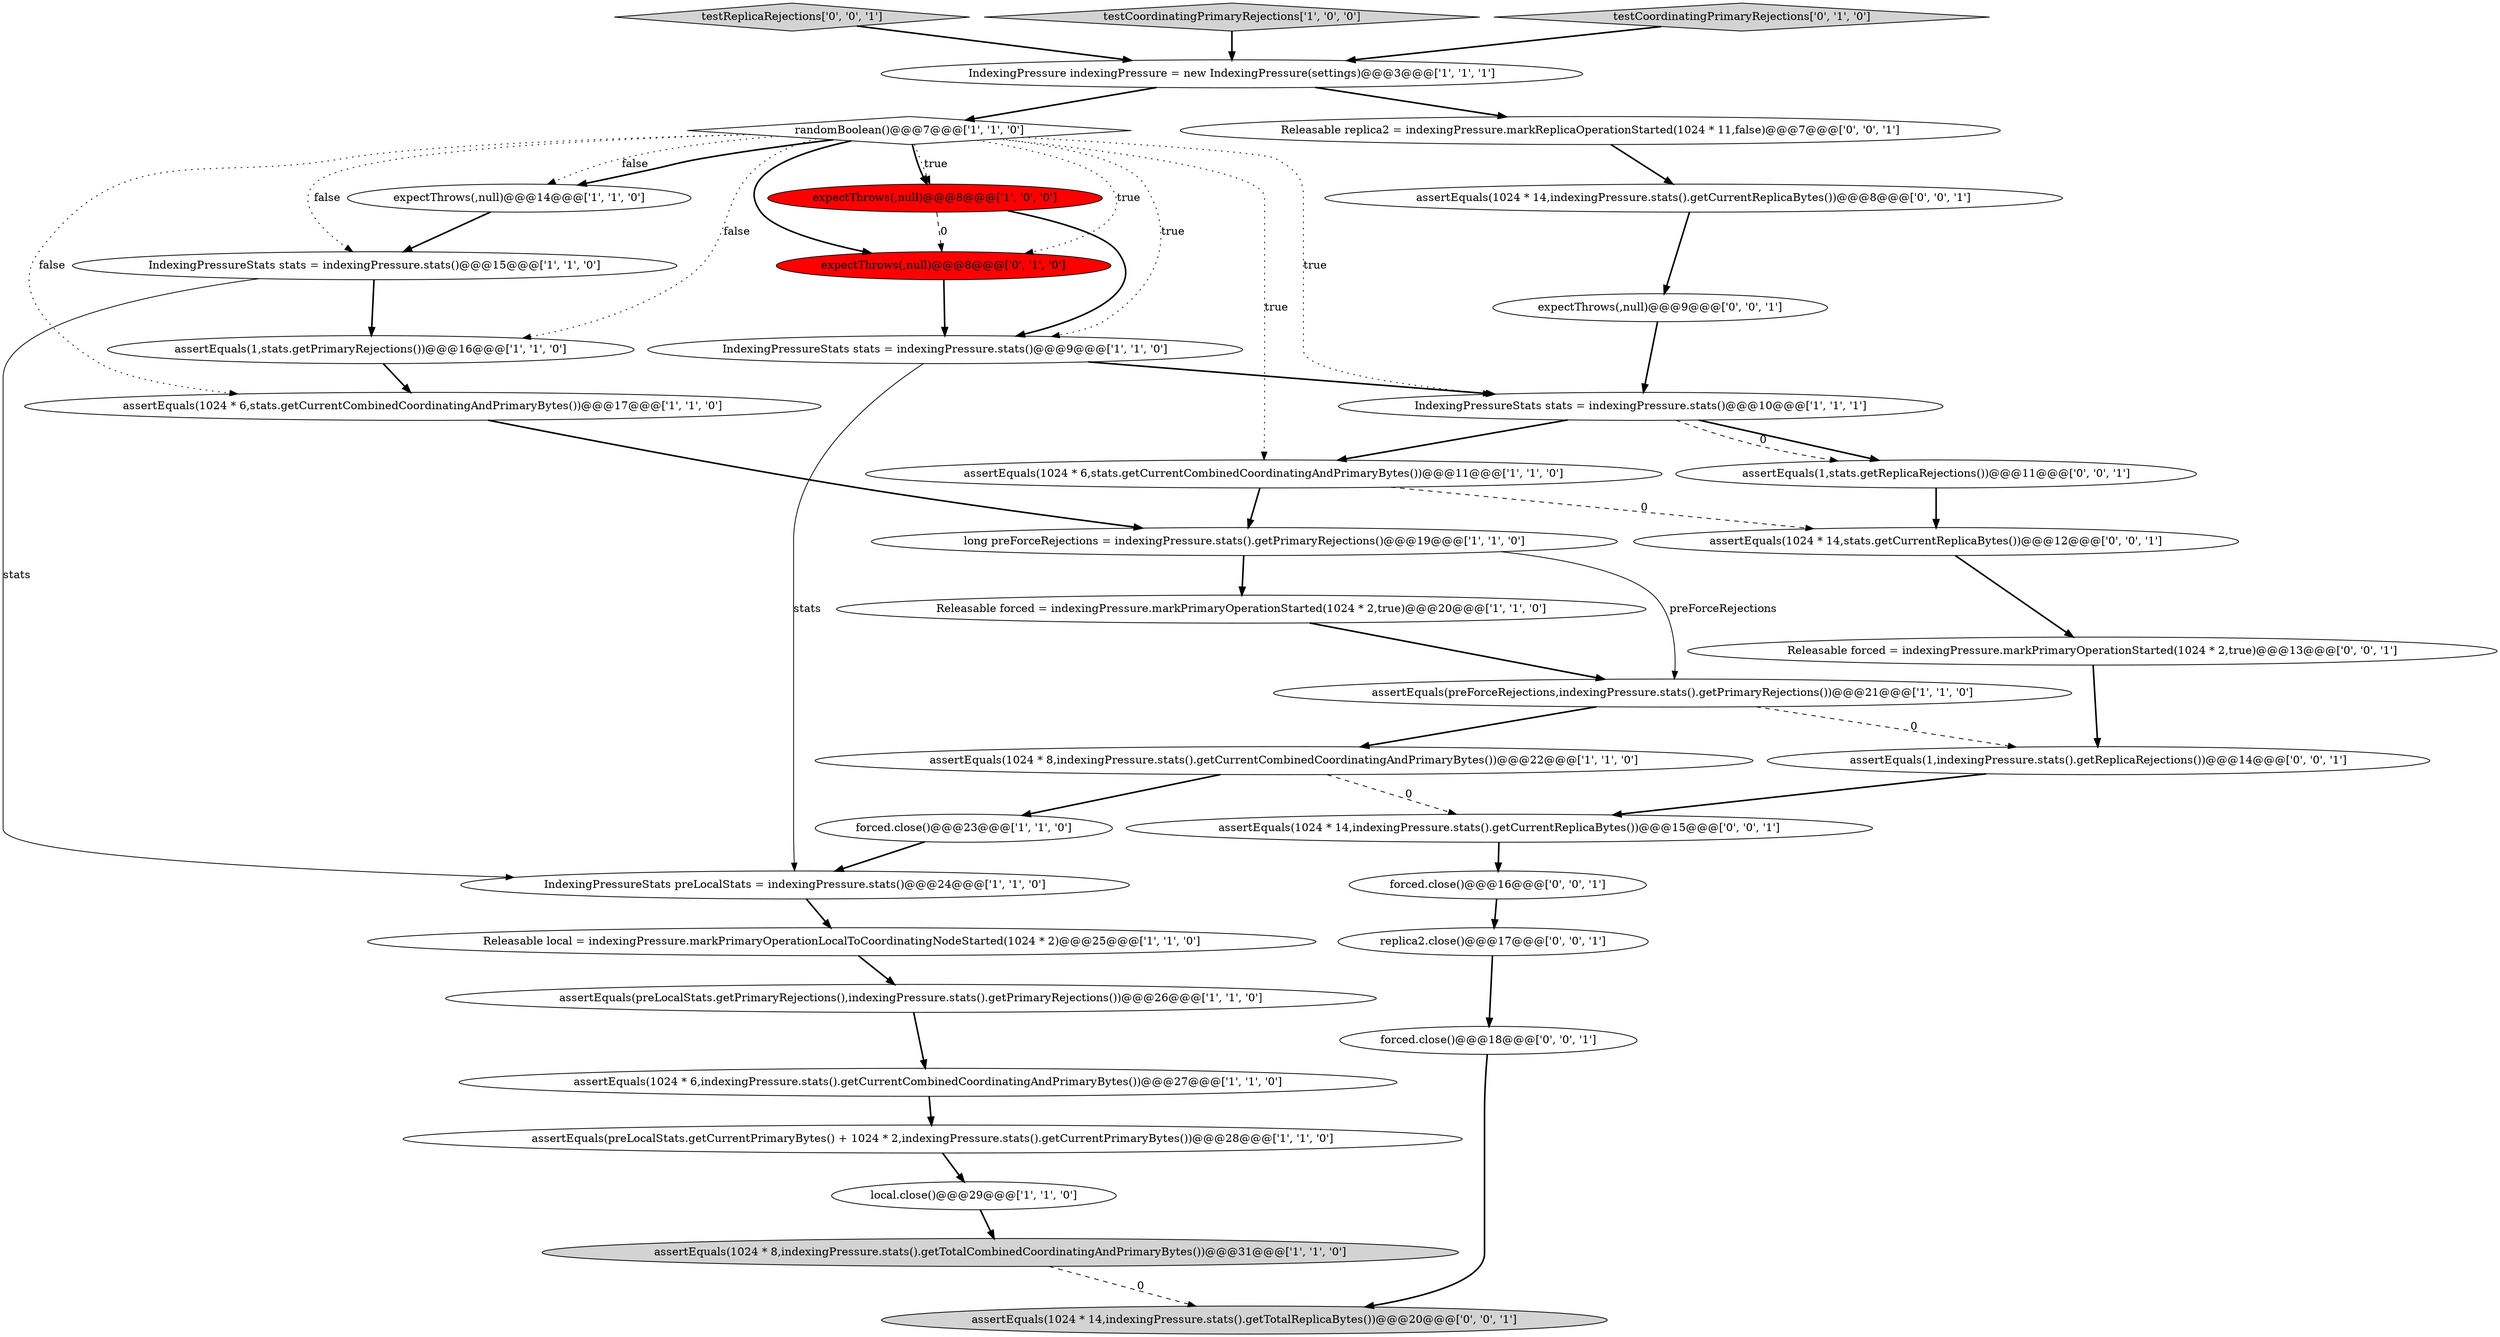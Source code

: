 digraph {
33 [style = filled, label = "expectThrows(,null)@@@9@@@['0', '0', '1']", fillcolor = white, shape = ellipse image = "AAA0AAABBB3BBB"];
8 [style = filled, label = "randomBoolean()@@@7@@@['1', '1', '0']", fillcolor = white, shape = diamond image = "AAA0AAABBB1BBB"];
34 [style = filled, label = "testReplicaRejections['0', '0', '1']", fillcolor = lightgray, shape = diamond image = "AAA0AAABBB3BBB"];
36 [style = filled, label = "assertEquals(1024 * 14,indexingPressure.stats().getCurrentReplicaBytes())@@@15@@@['0', '0', '1']", fillcolor = white, shape = ellipse image = "AAA0AAABBB3BBB"];
11 [style = filled, label = "assertEquals(1,stats.getPrimaryRejections())@@@16@@@['1', '1', '0']", fillcolor = white, shape = ellipse image = "AAA0AAABBB1BBB"];
20 [style = filled, label = "assertEquals(preLocalStats.getPrimaryRejections(),indexingPressure.stats().getPrimaryRejections())@@@26@@@['1', '1', '0']", fillcolor = white, shape = ellipse image = "AAA0AAABBB1BBB"];
15 [style = filled, label = "assertEquals(1024 * 6,indexingPressure.stats().getCurrentCombinedCoordinatingAndPrimaryBytes())@@@27@@@['1', '1', '0']", fillcolor = white, shape = ellipse image = "AAA0AAABBB1BBB"];
13 [style = filled, label = "expectThrows(,null)@@@8@@@['1', '0', '0']", fillcolor = red, shape = ellipse image = "AAA1AAABBB1BBB"];
7 [style = filled, label = "Releasable forced = indexingPressure.markPrimaryOperationStarted(1024 * 2,true)@@@20@@@['1', '1', '0']", fillcolor = white, shape = ellipse image = "AAA0AAABBB1BBB"];
21 [style = filled, label = "IndexingPressureStats stats = indexingPressure.stats()@@@15@@@['1', '1', '0']", fillcolor = white, shape = ellipse image = "AAA0AAABBB1BBB"];
22 [style = filled, label = "IndexingPressure indexingPressure = new IndexingPressure(settings)@@@3@@@['1', '1', '1']", fillcolor = white, shape = ellipse image = "AAA0AAABBB1BBB"];
17 [style = filled, label = "assertEquals(1024 * 6,stats.getCurrentCombinedCoordinatingAndPrimaryBytes())@@@11@@@['1', '1', '0']", fillcolor = white, shape = ellipse image = "AAA0AAABBB1BBB"];
3 [style = filled, label = "assertEquals(1024 * 6,stats.getCurrentCombinedCoordinatingAndPrimaryBytes())@@@17@@@['1', '1', '0']", fillcolor = white, shape = ellipse image = "AAA0AAABBB1BBB"];
0 [style = filled, label = "long preForceRejections = indexingPressure.stats().getPrimaryRejections()@@@19@@@['1', '1', '0']", fillcolor = white, shape = ellipse image = "AAA0AAABBB1BBB"];
6 [style = filled, label = "IndexingPressureStats stats = indexingPressure.stats()@@@9@@@['1', '1', '0']", fillcolor = white, shape = ellipse image = "AAA0AAABBB1BBB"];
4 [style = filled, label = "assertEquals(1024 * 8,indexingPressure.stats().getTotalCombinedCoordinatingAndPrimaryBytes())@@@31@@@['1', '1', '0']", fillcolor = lightgray, shape = ellipse image = "AAA0AAABBB1BBB"];
30 [style = filled, label = "Releasable replica2 = indexingPressure.markReplicaOperationStarted(1024 * 11,false)@@@7@@@['0', '0', '1']", fillcolor = white, shape = ellipse image = "AAA0AAABBB3BBB"];
18 [style = filled, label = "Releasable local = indexingPressure.markPrimaryOperationLocalToCoordinatingNodeStarted(1024 * 2)@@@25@@@['1', '1', '0']", fillcolor = white, shape = ellipse image = "AAA0AAABBB1BBB"];
9 [style = filled, label = "forced.close()@@@23@@@['1', '1', '0']", fillcolor = white, shape = ellipse image = "AAA0AAABBB1BBB"];
26 [style = filled, label = "assertEquals(1,indexingPressure.stats().getReplicaRejections())@@@14@@@['0', '0', '1']", fillcolor = white, shape = ellipse image = "AAA0AAABBB3BBB"];
5 [style = filled, label = "testCoordinatingPrimaryRejections['1', '0', '0']", fillcolor = lightgray, shape = diamond image = "AAA0AAABBB1BBB"];
23 [style = filled, label = "testCoordinatingPrimaryRejections['0', '1', '0']", fillcolor = lightgray, shape = diamond image = "AAA0AAABBB2BBB"];
24 [style = filled, label = "expectThrows(,null)@@@8@@@['0', '1', '0']", fillcolor = red, shape = ellipse image = "AAA1AAABBB2BBB"];
1 [style = filled, label = "IndexingPressureStats preLocalStats = indexingPressure.stats()@@@24@@@['1', '1', '0']", fillcolor = white, shape = ellipse image = "AAA0AAABBB1BBB"];
16 [style = filled, label = "IndexingPressureStats stats = indexingPressure.stats()@@@10@@@['1', '1', '1']", fillcolor = white, shape = ellipse image = "AAA0AAABBB1BBB"];
27 [style = filled, label = "Releasable forced = indexingPressure.markPrimaryOperationStarted(1024 * 2,true)@@@13@@@['0', '0', '1']", fillcolor = white, shape = ellipse image = "AAA0AAABBB3BBB"];
28 [style = filled, label = "forced.close()@@@16@@@['0', '0', '1']", fillcolor = white, shape = ellipse image = "AAA0AAABBB3BBB"];
35 [style = filled, label = "assertEquals(1024 * 14,stats.getCurrentReplicaBytes())@@@12@@@['0', '0', '1']", fillcolor = white, shape = ellipse image = "AAA0AAABBB3BBB"];
2 [style = filled, label = "expectThrows(,null)@@@14@@@['1', '1', '0']", fillcolor = white, shape = ellipse image = "AAA0AAABBB1BBB"];
29 [style = filled, label = "forced.close()@@@18@@@['0', '0', '1']", fillcolor = white, shape = ellipse image = "AAA0AAABBB3BBB"];
31 [style = filled, label = "replica2.close()@@@17@@@['0', '0', '1']", fillcolor = white, shape = ellipse image = "AAA0AAABBB3BBB"];
14 [style = filled, label = "assertEquals(preForceRejections,indexingPressure.stats().getPrimaryRejections())@@@21@@@['1', '1', '0']", fillcolor = white, shape = ellipse image = "AAA0AAABBB1BBB"];
19 [style = filled, label = "assertEquals(1024 * 8,indexingPressure.stats().getCurrentCombinedCoordinatingAndPrimaryBytes())@@@22@@@['1', '1', '0']", fillcolor = white, shape = ellipse image = "AAA0AAABBB1BBB"];
10 [style = filled, label = "local.close()@@@29@@@['1', '1', '0']", fillcolor = white, shape = ellipse image = "AAA0AAABBB1BBB"];
12 [style = filled, label = "assertEquals(preLocalStats.getCurrentPrimaryBytes() + 1024 * 2,indexingPressure.stats().getCurrentPrimaryBytes())@@@28@@@['1', '1', '0']", fillcolor = white, shape = ellipse image = "AAA0AAABBB1BBB"];
32 [style = filled, label = "assertEquals(1024 * 14,indexingPressure.stats().getCurrentReplicaBytes())@@@8@@@['0', '0', '1']", fillcolor = white, shape = ellipse image = "AAA0AAABBB3BBB"];
25 [style = filled, label = "assertEquals(1024 * 14,indexingPressure.stats().getTotalReplicaBytes())@@@20@@@['0', '0', '1']", fillcolor = lightgray, shape = ellipse image = "AAA0AAABBB3BBB"];
37 [style = filled, label = "assertEquals(1,stats.getReplicaRejections())@@@11@@@['0', '0', '1']", fillcolor = white, shape = ellipse image = "AAA0AAABBB3BBB"];
16->37 [style = bold, label=""];
33->16 [style = bold, label=""];
35->27 [style = bold, label=""];
8->3 [style = dotted, label="false"];
8->11 [style = dotted, label="false"];
16->37 [style = dashed, label="0"];
26->36 [style = bold, label=""];
28->31 [style = bold, label=""];
21->1 [style = solid, label="stats"];
8->17 [style = dotted, label="true"];
8->16 [style = dotted, label="true"];
17->35 [style = dashed, label="0"];
36->28 [style = bold, label=""];
6->1 [style = solid, label="stats"];
29->25 [style = bold, label=""];
31->29 [style = bold, label=""];
14->19 [style = bold, label=""];
1->18 [style = bold, label=""];
30->32 [style = bold, label=""];
16->17 [style = bold, label=""];
0->14 [style = solid, label="preForceRejections"];
22->30 [style = bold, label=""];
32->33 [style = bold, label=""];
3->0 [style = bold, label=""];
8->2 [style = dotted, label="false"];
34->22 [style = bold, label=""];
8->24 [style = dotted, label="true"];
0->7 [style = bold, label=""];
7->14 [style = bold, label=""];
14->26 [style = dashed, label="0"];
22->8 [style = bold, label=""];
4->25 [style = dashed, label="0"];
18->20 [style = bold, label=""];
13->24 [style = dashed, label="0"];
12->10 [style = bold, label=""];
17->0 [style = bold, label=""];
23->22 [style = bold, label=""];
8->6 [style = dotted, label="true"];
8->2 [style = bold, label=""];
21->11 [style = bold, label=""];
11->3 [style = bold, label=""];
19->9 [style = bold, label=""];
6->16 [style = bold, label=""];
2->21 [style = bold, label=""];
19->36 [style = dashed, label="0"];
10->4 [style = bold, label=""];
15->12 [style = bold, label=""];
8->13 [style = dotted, label="true"];
8->21 [style = dotted, label="false"];
37->35 [style = bold, label=""];
13->6 [style = bold, label=""];
9->1 [style = bold, label=""];
24->6 [style = bold, label=""];
20->15 [style = bold, label=""];
5->22 [style = bold, label=""];
8->13 [style = bold, label=""];
27->26 [style = bold, label=""];
8->24 [style = bold, label=""];
}
